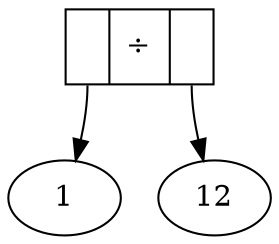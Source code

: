 strict digraph minusFrac4 {
twelve4 [label="12"];
one [label="1"];
div6 [shape=record, label="<0>|&divide;|<1>"];

div6:0 -> one;
div6:1 -> twelve4;
}